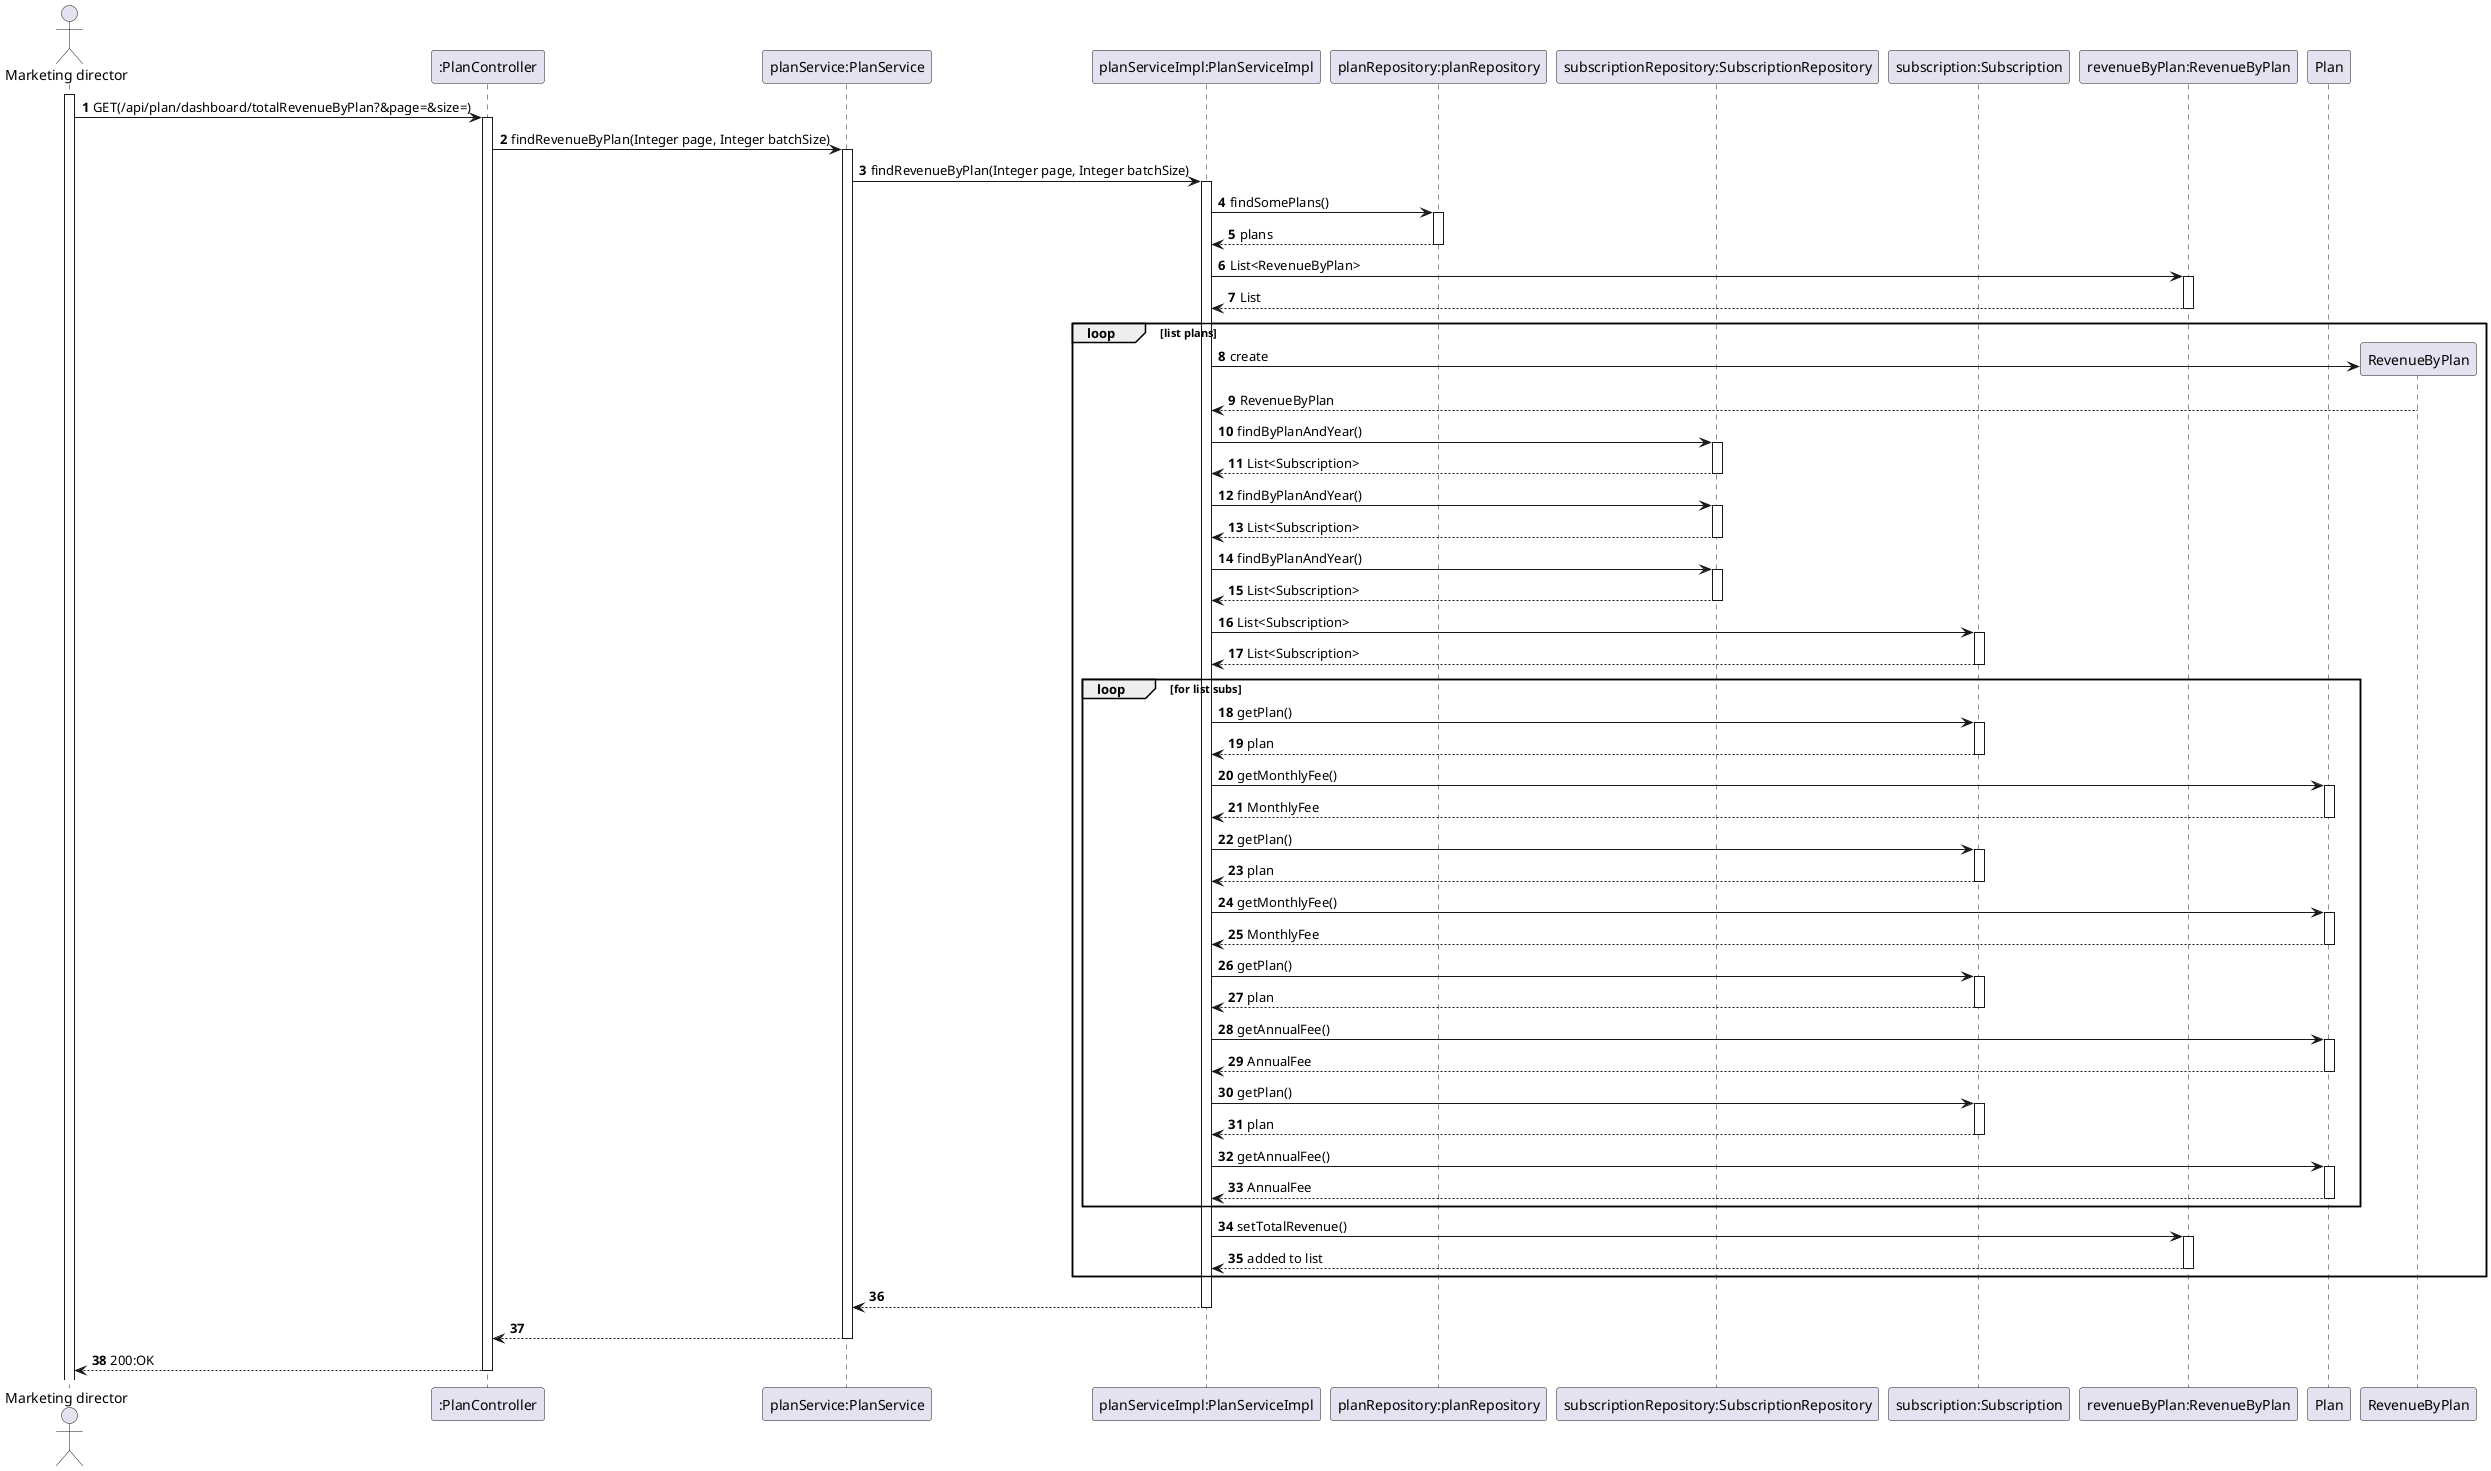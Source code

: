 @startuml
'https://plantuml.com/sequence-diagram

autoactivate on
autonumber

actor "Marketing director" as User
participant ":PlanController" as Ctrl
participant "planService:PlanService" as Service
participant "planServiceImpl:PlanServiceImpl" as Impl
participant "planRepository:planRepository" as Repo
participant "subscriptionRepository:SubscriptionRepository" as RepoSub
participant "subscription:Subscription" as Subscription
participant "revenueByPlan:RevenueByPlan" as RevenPlan
participant "Plan" as Plan

activate User

User -> Ctrl: GET(/api/plan/dashboard/totalRevenueByPlan?&page=&size=)
Ctrl -> Service: findRevenueByPlan(Integer page, Integer batchSize)
Service -> Impl: findRevenueByPlan(Integer page, Integer batchSize)
Impl -> Repo : findSomePlans()
Repo --> Impl : plans
Impl -> RevenPlan :List<RevenueByPlan>
RevenPlan --> Impl : List
loop list plans

    Impl -> RevenueByPlan**: create
    RevenueByPlan --> Impl : RevenueByPlan

    Impl -> RepoSub : findByPlanAndYear()
    RepoSub --> Impl : List<Subscription>
    Impl -> RepoSub : findByPlanAndYear()
    RepoSub --> Impl : List<Subscription>
    Impl -> RepoSub : findByPlanAndYear()
    RepoSub --> Impl : List<Subscription>

    Impl -> Subscription : List<Subscription>
    Subscription --> Impl : List<Subscription>

    loop for list subs

        Impl -> Subscription: getPlan()
        Subscription --> Impl : plan
        Impl -> Plan : getMonthlyFee()
        Plan --> Impl : MonthlyFee

        Impl -> Subscription: getPlan()
        Subscription --> Impl : plan
        Impl -> Plan : getMonthlyFee()
        Plan --> Impl : MonthlyFee

        Impl -> Subscription: getPlan()
        Subscription --> Impl : plan
        Impl -> Plan : getAnnualFee()
        Plan --> Impl : AnnualFee

        Impl -> Subscription: getPlan()
        Subscription --> Impl : plan
        Impl -> Plan : getAnnualFee()
        Plan --> Impl : AnnualFee


    end

    Impl->RevenPlan: setTotalRevenue()
    RevenPlan --> Impl : added to list
end
Impl --> Service
Service --> Ctrl
Ctrl -->User:200:OK
@enduml